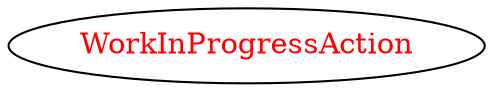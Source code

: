 digraph dependencyGraph {
 concentrate=true;
 ranksep="2.0";
 rankdir="LR"; 
 splines="ortho";
"WorkInProgressAction" [fontcolor="red"];
}